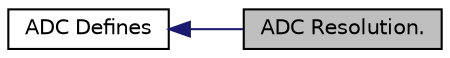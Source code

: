 digraph "ADC Resolution."
{
  edge [fontname="Helvetica",fontsize="10",labelfontname="Helvetica",labelfontsize="10"];
  node [fontname="Helvetica",fontsize="10",shape=record];
  rankdir=LR;
  Node1 [label="ADC Defines",height=0.2,width=0.4,color="black", fillcolor="white", style="filled",URL="$group__STM32F4xx__adc__defines.html",tooltip="Defined Constants and Types for the STM32F4xx Analog to Digital Converters"];
  Node0 [label="ADC Resolution.",height=0.2,width=0.4,color="black", fillcolor="grey75", style="filled" fontcolor="black"];
  Node1->Node0 [shape=plaintext, color="midnightblue", dir="back", style="solid"];
}
